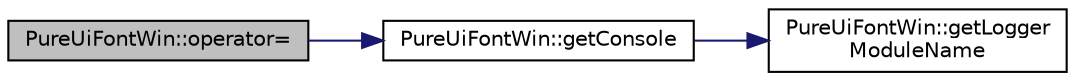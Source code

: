 digraph "PureUiFontWin::operator="
{
 // LATEX_PDF_SIZE
  edge [fontname="Helvetica",fontsize="10",labelfontname="Helvetica",labelfontsize="10"];
  node [fontname="Helvetica",fontsize="10",shape=record];
  rankdir="LR";
  Node1 [label="PureUiFontWin::operator=",height=0.2,width=0.4,color="black", fillcolor="grey75", style="filled", fontcolor="black",tooltip=" "];
  Node1 -> Node2 [color="midnightblue",fontsize="10",style="solid",fontname="Helvetica"];
  Node2 [label="PureUiFontWin::getConsole",height=0.2,width=0.4,color="black", fillcolor="white", style="filled",URL="$class_pure_ui_font_win.html#addfc96832391e0f7befab98bb1902a90",tooltip="Returns access to console preset with logger module name as this class."];
  Node2 -> Node3 [color="midnightblue",fontsize="10",style="solid",fontname="Helvetica"];
  Node3 [label="PureUiFontWin::getLogger\lModuleName",height=0.2,width=0.4,color="black", fillcolor="white", style="filled",URL="$class_pure_ui_font_win.html#adcd62232b1dd720805f8b0673043f6f2",tooltip="Returns the logger module name of this class."];
}
